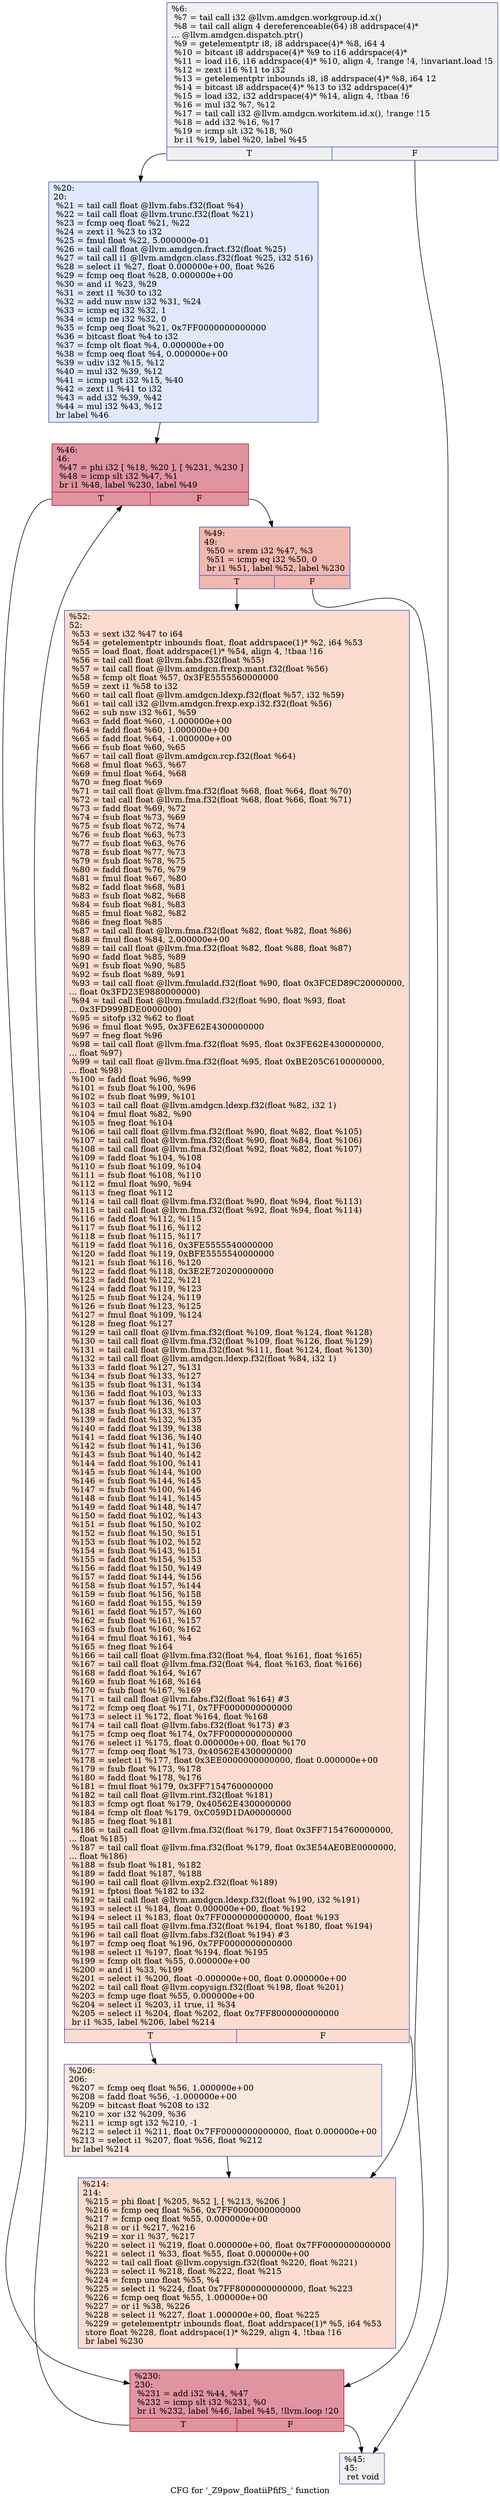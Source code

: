 digraph "CFG for '_Z9pow_floatiiPfifS_' function" {
	label="CFG for '_Z9pow_floatiiPfifS_' function";

	Node0x5ecee40 [shape=record,color="#3d50c3ff", style=filled, fillcolor="#dedcdb70",label="{%6:\l  %7 = tail call i32 @llvm.amdgcn.workgroup.id.x()\l  %8 = tail call align 4 dereferenceable(64) i8 addrspace(4)*\l... @llvm.amdgcn.dispatch.ptr()\l  %9 = getelementptr i8, i8 addrspace(4)* %8, i64 4\l  %10 = bitcast i8 addrspace(4)* %9 to i16 addrspace(4)*\l  %11 = load i16, i16 addrspace(4)* %10, align 4, !range !4, !invariant.load !5\l  %12 = zext i16 %11 to i32\l  %13 = getelementptr inbounds i8, i8 addrspace(4)* %8, i64 12\l  %14 = bitcast i8 addrspace(4)* %13 to i32 addrspace(4)*\l  %15 = load i32, i32 addrspace(4)* %14, align 4, !tbaa !6\l  %16 = mul i32 %7, %12\l  %17 = tail call i32 @llvm.amdgcn.workitem.id.x(), !range !15\l  %18 = add i32 %16, %17\l  %19 = icmp slt i32 %18, %0\l  br i1 %19, label %20, label %45\l|{<s0>T|<s1>F}}"];
	Node0x5ecee40:s0 -> Node0x5ed1090;
	Node0x5ecee40:s1 -> Node0x5ed1120;
	Node0x5ed1090 [shape=record,color="#3d50c3ff", style=filled, fillcolor="#b9d0f970",label="{%20:\l20:                                               \l  %21 = tail call float @llvm.fabs.f32(float %4)\l  %22 = tail call float @llvm.trunc.f32(float %21)\l  %23 = fcmp oeq float %21, %22\l  %24 = zext i1 %23 to i32\l  %25 = fmul float %22, 5.000000e-01\l  %26 = tail call float @llvm.amdgcn.fract.f32(float %25)\l  %27 = tail call i1 @llvm.amdgcn.class.f32(float %25, i32 516)\l  %28 = select i1 %27, float 0.000000e+00, float %26\l  %29 = fcmp oeq float %28, 0.000000e+00\l  %30 = and i1 %23, %29\l  %31 = zext i1 %30 to i32\l  %32 = add nuw nsw i32 %31, %24\l  %33 = icmp eq i32 %32, 1\l  %34 = icmp ne i32 %32, 0\l  %35 = fcmp oeq float %21, 0x7FF0000000000000\l  %36 = bitcast float %4 to i32\l  %37 = fcmp olt float %4, 0.000000e+00\l  %38 = fcmp oeq float %4, 0.000000e+00\l  %39 = udiv i32 %15, %12\l  %40 = mul i32 %39, %12\l  %41 = icmp ugt i32 %15, %40\l  %42 = zext i1 %41 to i32\l  %43 = add i32 %39, %42\l  %44 = mul i32 %43, %12\l  br label %46\l}"];
	Node0x5ed1090 -> Node0x5ed31f0;
	Node0x5ed1120 [shape=record,color="#3d50c3ff", style=filled, fillcolor="#dedcdb70",label="{%45:\l45:                                               \l  ret void\l}"];
	Node0x5ed31f0 [shape=record,color="#b70d28ff", style=filled, fillcolor="#b70d2870",label="{%46:\l46:                                               \l  %47 = phi i32 [ %18, %20 ], [ %231, %230 ]\l  %48 = icmp slt i32 %47, %1\l  br i1 %48, label %230, label %49\l|{<s0>T|<s1>F}}"];
	Node0x5ed31f0:s0 -> Node0x5ed3370;
	Node0x5ed31f0:s1 -> Node0x5ed3500;
	Node0x5ed3500 [shape=record,color="#3d50c3ff", style=filled, fillcolor="#de614d70",label="{%49:\l49:                                               \l  %50 = srem i32 %47, %3\l  %51 = icmp eq i32 %50, 0\l  br i1 %51, label %52, label %230\l|{<s0>T|<s1>F}}"];
	Node0x5ed3500:s0 -> Node0x5ed3760;
	Node0x5ed3500:s1 -> Node0x5ed3370;
	Node0x5ed3760 [shape=record,color="#3d50c3ff", style=filled, fillcolor="#f7af9170",label="{%52:\l52:                                               \l  %53 = sext i32 %47 to i64\l  %54 = getelementptr inbounds float, float addrspace(1)* %2, i64 %53\l  %55 = load float, float addrspace(1)* %54, align 4, !tbaa !16\l  %56 = tail call float @llvm.fabs.f32(float %55)\l  %57 = tail call float @llvm.amdgcn.frexp.mant.f32(float %56)\l  %58 = fcmp olt float %57, 0x3FE5555560000000\l  %59 = zext i1 %58 to i32\l  %60 = tail call float @llvm.amdgcn.ldexp.f32(float %57, i32 %59)\l  %61 = tail call i32 @llvm.amdgcn.frexp.exp.i32.f32(float %56)\l  %62 = sub nsw i32 %61, %59\l  %63 = fadd float %60, -1.000000e+00\l  %64 = fadd float %60, 1.000000e+00\l  %65 = fadd float %64, -1.000000e+00\l  %66 = fsub float %60, %65\l  %67 = tail call float @llvm.amdgcn.rcp.f32(float %64)\l  %68 = fmul float %63, %67\l  %69 = fmul float %64, %68\l  %70 = fneg float %69\l  %71 = tail call float @llvm.fma.f32(float %68, float %64, float %70)\l  %72 = tail call float @llvm.fma.f32(float %68, float %66, float %71)\l  %73 = fadd float %69, %72\l  %74 = fsub float %73, %69\l  %75 = fsub float %72, %74\l  %76 = fsub float %63, %73\l  %77 = fsub float %63, %76\l  %78 = fsub float %77, %73\l  %79 = fsub float %78, %75\l  %80 = fadd float %76, %79\l  %81 = fmul float %67, %80\l  %82 = fadd float %68, %81\l  %83 = fsub float %82, %68\l  %84 = fsub float %81, %83\l  %85 = fmul float %82, %82\l  %86 = fneg float %85\l  %87 = tail call float @llvm.fma.f32(float %82, float %82, float %86)\l  %88 = fmul float %84, 2.000000e+00\l  %89 = tail call float @llvm.fma.f32(float %82, float %88, float %87)\l  %90 = fadd float %85, %89\l  %91 = fsub float %90, %85\l  %92 = fsub float %89, %91\l  %93 = tail call float @llvm.fmuladd.f32(float %90, float 0x3FCED89C20000000,\l... float 0x3FD23E9880000000)\l  %94 = tail call float @llvm.fmuladd.f32(float %90, float %93, float\l... 0x3FD999BDE0000000)\l  %95 = sitofp i32 %62 to float\l  %96 = fmul float %95, 0x3FE62E4300000000\l  %97 = fneg float %96\l  %98 = tail call float @llvm.fma.f32(float %95, float 0x3FE62E4300000000,\l... float %97)\l  %99 = tail call float @llvm.fma.f32(float %95, float 0xBE205C6100000000,\l... float %98)\l  %100 = fadd float %96, %99\l  %101 = fsub float %100, %96\l  %102 = fsub float %99, %101\l  %103 = tail call float @llvm.amdgcn.ldexp.f32(float %82, i32 1)\l  %104 = fmul float %82, %90\l  %105 = fneg float %104\l  %106 = tail call float @llvm.fma.f32(float %90, float %82, float %105)\l  %107 = tail call float @llvm.fma.f32(float %90, float %84, float %106)\l  %108 = tail call float @llvm.fma.f32(float %92, float %82, float %107)\l  %109 = fadd float %104, %108\l  %110 = fsub float %109, %104\l  %111 = fsub float %108, %110\l  %112 = fmul float %90, %94\l  %113 = fneg float %112\l  %114 = tail call float @llvm.fma.f32(float %90, float %94, float %113)\l  %115 = tail call float @llvm.fma.f32(float %92, float %94, float %114)\l  %116 = fadd float %112, %115\l  %117 = fsub float %116, %112\l  %118 = fsub float %115, %117\l  %119 = fadd float %116, 0x3FE5555540000000\l  %120 = fadd float %119, 0xBFE5555540000000\l  %121 = fsub float %116, %120\l  %122 = fadd float %118, 0x3E2E720200000000\l  %123 = fadd float %122, %121\l  %124 = fadd float %119, %123\l  %125 = fsub float %124, %119\l  %126 = fsub float %123, %125\l  %127 = fmul float %109, %124\l  %128 = fneg float %127\l  %129 = tail call float @llvm.fma.f32(float %109, float %124, float %128)\l  %130 = tail call float @llvm.fma.f32(float %109, float %126, float %129)\l  %131 = tail call float @llvm.fma.f32(float %111, float %124, float %130)\l  %132 = tail call float @llvm.amdgcn.ldexp.f32(float %84, i32 1)\l  %133 = fadd float %127, %131\l  %134 = fsub float %133, %127\l  %135 = fsub float %131, %134\l  %136 = fadd float %103, %133\l  %137 = fsub float %136, %103\l  %138 = fsub float %133, %137\l  %139 = fadd float %132, %135\l  %140 = fadd float %139, %138\l  %141 = fadd float %136, %140\l  %142 = fsub float %141, %136\l  %143 = fsub float %140, %142\l  %144 = fadd float %100, %141\l  %145 = fsub float %144, %100\l  %146 = fsub float %144, %145\l  %147 = fsub float %100, %146\l  %148 = fsub float %141, %145\l  %149 = fadd float %148, %147\l  %150 = fadd float %102, %143\l  %151 = fsub float %150, %102\l  %152 = fsub float %150, %151\l  %153 = fsub float %102, %152\l  %154 = fsub float %143, %151\l  %155 = fadd float %154, %153\l  %156 = fadd float %150, %149\l  %157 = fadd float %144, %156\l  %158 = fsub float %157, %144\l  %159 = fsub float %156, %158\l  %160 = fadd float %155, %159\l  %161 = fadd float %157, %160\l  %162 = fsub float %161, %157\l  %163 = fsub float %160, %162\l  %164 = fmul float %161, %4\l  %165 = fneg float %164\l  %166 = tail call float @llvm.fma.f32(float %4, float %161, float %165)\l  %167 = tail call float @llvm.fma.f32(float %4, float %163, float %166)\l  %168 = fadd float %164, %167\l  %169 = fsub float %168, %164\l  %170 = fsub float %167, %169\l  %171 = tail call float @llvm.fabs.f32(float %164) #3\l  %172 = fcmp oeq float %171, 0x7FF0000000000000\l  %173 = select i1 %172, float %164, float %168\l  %174 = tail call float @llvm.fabs.f32(float %173) #3\l  %175 = fcmp oeq float %174, 0x7FF0000000000000\l  %176 = select i1 %175, float 0.000000e+00, float %170\l  %177 = fcmp oeq float %173, 0x40562E4300000000\l  %178 = select i1 %177, float 0x3EE0000000000000, float 0.000000e+00\l  %179 = fsub float %173, %178\l  %180 = fadd float %178, %176\l  %181 = fmul float %179, 0x3FF7154760000000\l  %182 = tail call float @llvm.rint.f32(float %181)\l  %183 = fcmp ogt float %179, 0x40562E4300000000\l  %184 = fcmp olt float %179, 0xC059D1DA00000000\l  %185 = fneg float %181\l  %186 = tail call float @llvm.fma.f32(float %179, float 0x3FF7154760000000,\l... float %185)\l  %187 = tail call float @llvm.fma.f32(float %179, float 0x3E54AE0BE0000000,\l... float %186)\l  %188 = fsub float %181, %182\l  %189 = fadd float %187, %188\l  %190 = tail call float @llvm.exp2.f32(float %189)\l  %191 = fptosi float %182 to i32\l  %192 = tail call float @llvm.amdgcn.ldexp.f32(float %190, i32 %191)\l  %193 = select i1 %184, float 0.000000e+00, float %192\l  %194 = select i1 %183, float 0x7FF0000000000000, float %193\l  %195 = tail call float @llvm.fma.f32(float %194, float %180, float %194)\l  %196 = tail call float @llvm.fabs.f32(float %194) #3\l  %197 = fcmp oeq float %196, 0x7FF0000000000000\l  %198 = select i1 %197, float %194, float %195\l  %199 = fcmp olt float %55, 0.000000e+00\l  %200 = and i1 %33, %199\l  %201 = select i1 %200, float -0.000000e+00, float 0.000000e+00\l  %202 = tail call float @llvm.copysign.f32(float %198, float %201)\l  %203 = fcmp uge float %55, 0.000000e+00\l  %204 = select i1 %203, i1 true, i1 %34\l  %205 = select i1 %204, float %202, float 0x7FF8000000000000\l  br i1 %35, label %206, label %214\l|{<s0>T|<s1>F}}"];
	Node0x5ed3760:s0 -> Node0x5edb860;
	Node0x5ed3760:s1 -> Node0x5edb8f0;
	Node0x5edb860 [shape=record,color="#3d50c3ff", style=filled, fillcolor="#f2cab570",label="{%206:\l206:                                              \l  %207 = fcmp oeq float %56, 1.000000e+00\l  %208 = fadd float %56, -1.000000e+00\l  %209 = bitcast float %208 to i32\l  %210 = xor i32 %209, %36\l  %211 = icmp sgt i32 %210, -1\l  %212 = select i1 %211, float 0x7FF0000000000000, float 0.000000e+00\l  %213 = select i1 %207, float %56, float %212\l  br label %214\l}"];
	Node0x5edb860 -> Node0x5edb8f0;
	Node0x5edb8f0 [shape=record,color="#3d50c3ff", style=filled, fillcolor="#f7af9170",label="{%214:\l214:                                              \l  %215 = phi float [ %205, %52 ], [ %213, %206 ]\l  %216 = fcmp oeq float %56, 0x7FF0000000000000\l  %217 = fcmp oeq float %55, 0.000000e+00\l  %218 = or i1 %217, %216\l  %219 = xor i1 %37, %217\l  %220 = select i1 %219, float 0.000000e+00, float 0x7FF0000000000000\l  %221 = select i1 %33, float %55, float 0.000000e+00\l  %222 = tail call float @llvm.copysign.f32(float %220, float %221)\l  %223 = select i1 %218, float %222, float %215\l  %224 = fcmp uno float %55, %4\l  %225 = select i1 %224, float 0x7FF8000000000000, float %223\l  %226 = fcmp oeq float %55, 1.000000e+00\l  %227 = or i1 %38, %226\l  %228 = select i1 %227, float 1.000000e+00, float %225\l  %229 = getelementptr inbounds float, float addrspace(1)* %5, i64 %53\l  store float %228, float addrspace(1)* %229, align 4, !tbaa !16\l  br label %230\l}"];
	Node0x5edb8f0 -> Node0x5ed3370;
	Node0x5ed3370 [shape=record,color="#b70d28ff", style=filled, fillcolor="#b70d2870",label="{%230:\l230:                                              \l  %231 = add i32 %44, %47\l  %232 = icmp slt i32 %231, %0\l  br i1 %232, label %46, label %45, !llvm.loop !20\l|{<s0>T|<s1>F}}"];
	Node0x5ed3370:s0 -> Node0x5ed31f0;
	Node0x5ed3370:s1 -> Node0x5ed1120;
}
